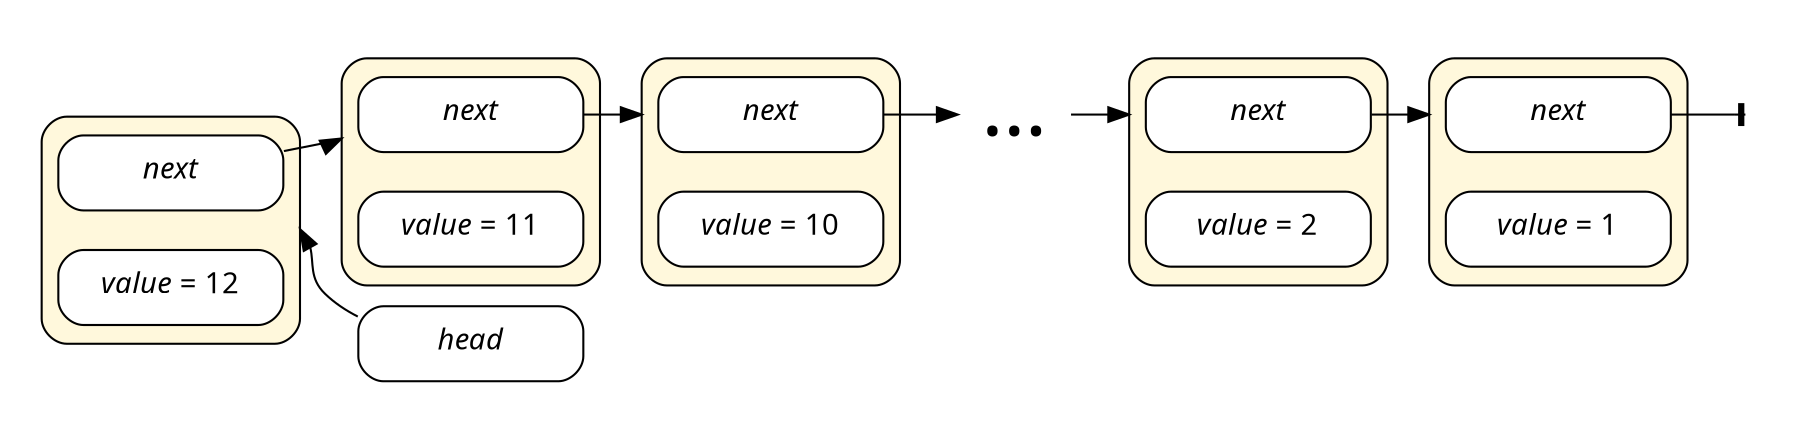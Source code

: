 digraph G {
    graph [fontname="Book Antiqua", style="filled, rounded"];
    node [fontname="Book Antiqua", style="filled, rounded"];
    edge [fontname="Book Antiqua"];
    
    node [shape=record, width="1.5", fillcolor="white"];
    rankdir="LR";  compound=true;
    
    subgraph cluster_Nodes
    {
        rankdir="TB"; bgcolor="white"; penwidth=0; compound=true;

        subgraph cluster_Plus1 {
            bgcolor="cornsilk"; penwidth=1;
            rankdir="TB";
            label=""
            Next1 [label=<<i>next</i>>]
            Value1 [label=<<i>value</i> = 12>]
        };

        subgraph cluster_List
        {
            rankdir="LR";  compound=true;

            Head [label=<<i>head</i>>]
            Tail [shape="point", style="invis", width="0.1"]
            
            subgraph cluster_Plus2 {
                bgcolor="cornsilk"; penwidth=1;
                label=""
                Next2 [label=<<i>next</i>>]
                Value2 [label=<<i>value</i> = 11>]
            };
            subgraph cluster_Plus3 {
                bgcolor="cornsilk"; penwidth=1;
                label=""
                Next3 [label=<<i>next</i>>]
                Value3 [label=<<i>value</i> = 10>]
            };
            subgraph cluster_Minus1 {
                bgcolor="cornsilk"; penwidth=1;
                label=""
                NextMinus1 [label=<<i>next</i>>]
                ValuMinus1 [label=<<i>value</i> = 2>]
            };
            subgraph cluster_Last {
                bgcolor="cornsilk"; penwidth=1;
                label=""
                NextLast [label=<<i>next</i>>]
                ValuLast [label=<<i>value</i> = 1>]
            };
            Ellipsisbox [shape=plaintext, label="…", fontsize="40.0", width=""];
            Next2 -> Next3  [lhead=cluster_Plus3];
            Next3 -> Ellipsisbox;
            Ellipsisbox -> NextMinus1 [lhead=cluster_Minus1];
            NextMinus1 -> NextLast [lhead=cluster_Last];
            NextLast -> Tail [arrowhead=tee];
        }

        Next1 -> Next2 [lhead=cluster_Plus2];
        Head -> Next1 [lhead=cluster_Plus1];
    }
}
